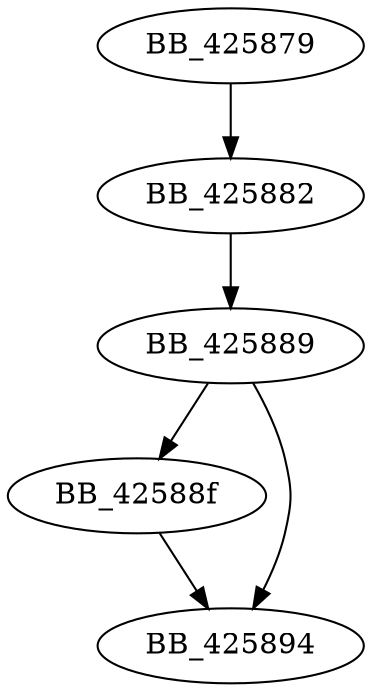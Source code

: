 DiGraph sub_425879{
BB_425879->BB_425882
BB_425882->BB_425889
BB_425889->BB_42588f
BB_425889->BB_425894
BB_42588f->BB_425894
}
